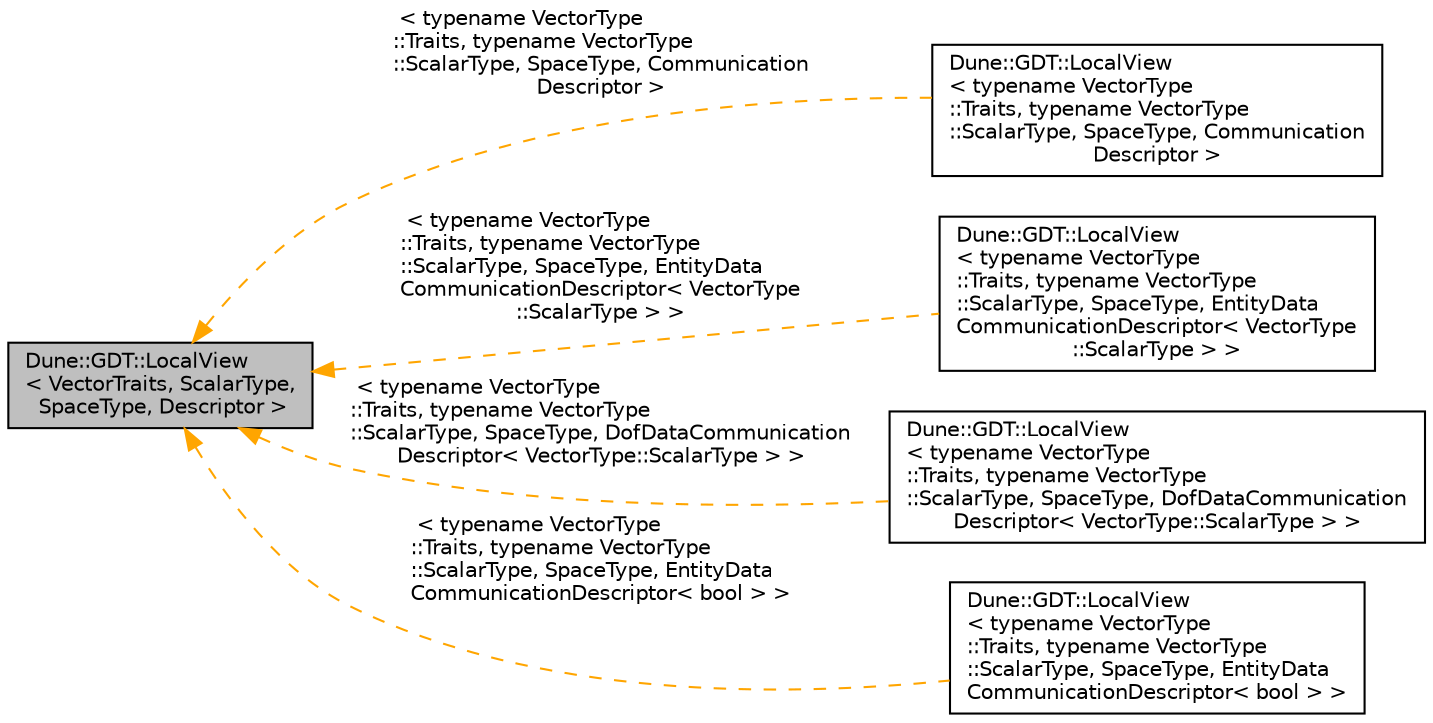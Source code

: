 digraph "Dune::GDT::LocalView&lt; VectorTraits, ScalarType, SpaceType, Descriptor &gt;"
{
  edge [fontname="Helvetica",fontsize="10",labelfontname="Helvetica",labelfontsize="10"];
  node [fontname="Helvetica",fontsize="10",shape=record];
  rankdir="LR";
  Node0 [label="Dune::GDT::LocalView\l\< VectorTraits, ScalarType,\l SpaceType, Descriptor \>",height=0.2,width=0.4,color="black", fillcolor="grey75", style="filled", fontcolor="black"];
  Node0 -> Node1 [dir="back",color="orange",fontsize="10",style="dashed",label=" \< typename VectorType\l::Traits, typename VectorType\l::ScalarType, SpaceType, Communication\lDescriptor \>" ,fontname="Helvetica"];
  Node1 [label="Dune::GDT::LocalView\l\< typename VectorType\l::Traits, typename VectorType\l::ScalarType, SpaceType, Communication\lDescriptor \>",height=0.2,width=0.4,color="black", fillcolor="white", style="filled",URL="$a03029.html"];
  Node0 -> Node2 [dir="back",color="orange",fontsize="10",style="dashed",label=" \< typename VectorType\l::Traits, typename VectorType\l::ScalarType, SpaceType, EntityData\lCommunicationDescriptor\< VectorType\l::ScalarType \> \>" ,fontname="Helvetica"];
  Node2 [label="Dune::GDT::LocalView\l\< typename VectorType\l::Traits, typename VectorType\l::ScalarType, SpaceType, EntityData\lCommunicationDescriptor\< VectorType\l::ScalarType \> \>",height=0.2,width=0.4,color="black", fillcolor="white", style="filled",URL="$a03029.html"];
  Node0 -> Node3 [dir="back",color="orange",fontsize="10",style="dashed",label=" \< typename VectorType\l::Traits, typename VectorType\l::ScalarType, SpaceType, DofDataCommunication\lDescriptor\< VectorType::ScalarType \> \>" ,fontname="Helvetica"];
  Node3 [label="Dune::GDT::LocalView\l\< typename VectorType\l::Traits, typename VectorType\l::ScalarType, SpaceType, DofDataCommunication\lDescriptor\< VectorType::ScalarType \> \>",height=0.2,width=0.4,color="black", fillcolor="white", style="filled",URL="$a03029.html"];
  Node0 -> Node4 [dir="back",color="orange",fontsize="10",style="dashed",label=" \< typename VectorType\l::Traits, typename VectorType\l::ScalarType, SpaceType, EntityData\lCommunicationDescriptor\< bool \> \>" ,fontname="Helvetica"];
  Node4 [label="Dune::GDT::LocalView\l\< typename VectorType\l::Traits, typename VectorType\l::ScalarType, SpaceType, EntityData\lCommunicationDescriptor\< bool \> \>",height=0.2,width=0.4,color="black", fillcolor="white", style="filled",URL="$a03029.html"];
}
